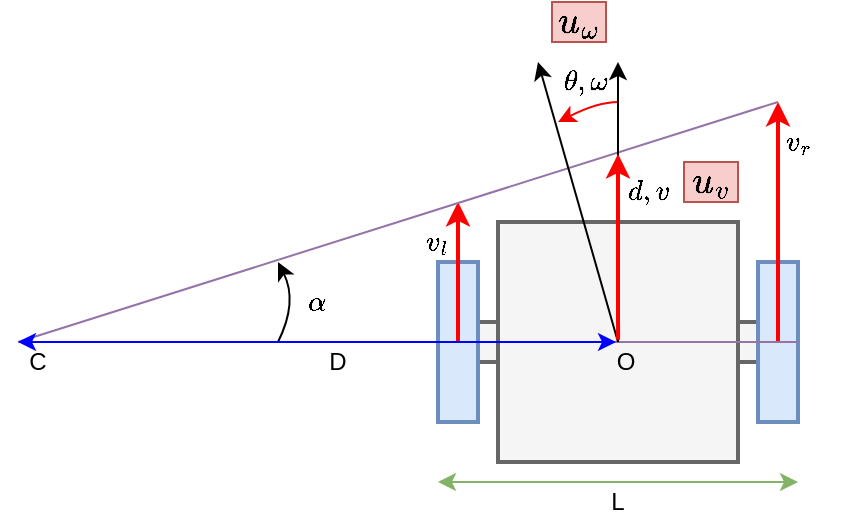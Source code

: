 <mxfile version="22.1.16" type="device" pages="2">
  <diagram name="differential_drive" id="JqlE6EBP70AQJ1qdhCUM">
    <mxGraphModel dx="596" dy="479" grid="1" gridSize="10" guides="1" tooltips="1" connect="1" arrows="1" fold="1" page="1" pageScale="1" pageWidth="827" pageHeight="1169" math="1" shadow="0">
      <root>
        <mxCell id="0" />
        <mxCell id="1" parent="0" />
        <mxCell id="TcFQbBy1e7jpL--OUa22-2" value="" style="rounded=0;whiteSpace=wrap;html=1;fillColor=#f5f5f5;fontColor=#333333;strokeColor=#666666;strokeWidth=2;" parent="1" vertex="1">
          <mxGeometry x="310" y="370" width="140" height="20" as="geometry" />
        </mxCell>
        <mxCell id="CJznkrwqcn-gBK9MZczd-1" value="" style="rounded=0;whiteSpace=wrap;html=1;fillColor=#f5f5f5;fontColor=#333333;strokeColor=#666666;strokeWidth=2;" parent="1" vertex="1">
          <mxGeometry x="320" y="320" width="120" height="120" as="geometry" />
        </mxCell>
        <mxCell id="CJznkrwqcn-gBK9MZczd-3" value="" style="rounded=0;whiteSpace=wrap;html=1;fillColor=#dae8fc;strokeColor=#6c8ebf;strokeWidth=2;" parent="1" vertex="1">
          <mxGeometry x="290" y="340" width="20" height="80" as="geometry" />
        </mxCell>
        <mxCell id="CJznkrwqcn-gBK9MZczd-4" value="" style="rounded=0;whiteSpace=wrap;html=1;fillColor=#dae8fc;strokeColor=#6c8ebf;strokeWidth=2;" parent="1" vertex="1">
          <mxGeometry x="450" y="340" width="20" height="80" as="geometry" />
        </mxCell>
        <mxCell id="CJznkrwqcn-gBK9MZczd-5" value="" style="endArrow=classic;html=1;rounded=0;strokeWidth=2;strokeColor=#FF0000;" parent="1" edge="1">
          <mxGeometry width="50" height="50" relative="1" as="geometry">
            <mxPoint x="460" y="380" as="sourcePoint" />
            <mxPoint x="460" y="260" as="targetPoint" />
          </mxGeometry>
        </mxCell>
        <mxCell id="CJznkrwqcn-gBK9MZczd-6" value="$$v_r$$" style="text;html=1;strokeColor=none;fillColor=none;align=center;verticalAlign=middle;whiteSpace=wrap;rounded=0;" parent="1" vertex="1">
          <mxGeometry x="460" y="270" width="20" height="20" as="geometry" />
        </mxCell>
        <mxCell id="CJznkrwqcn-gBK9MZczd-7" value="" style="endArrow=classic;html=1;rounded=0;strokeWidth=2;strokeColor=#FF0000;" parent="1" edge="1">
          <mxGeometry width="50" height="50" relative="1" as="geometry">
            <mxPoint x="300" y="380" as="sourcePoint" />
            <mxPoint x="300" y="310" as="targetPoint" />
          </mxGeometry>
        </mxCell>
        <mxCell id="CJznkrwqcn-gBK9MZczd-8" value="$$v_l$$" style="text;html=1;strokeColor=none;fillColor=none;align=center;verticalAlign=middle;whiteSpace=wrap;rounded=0;" parent="1" vertex="1">
          <mxGeometry x="280" y="320" width="20" height="20" as="geometry" />
        </mxCell>
        <mxCell id="CJznkrwqcn-gBK9MZczd-14" value="" style="endArrow=classic;html=1;rounded=0;curved=1;fillColor=#f8cecc;strokeColor=#F70000;" parent="1" edge="1">
          <mxGeometry width="50" height="50" relative="1" as="geometry">
            <mxPoint x="380" y="260" as="sourcePoint" />
            <mxPoint x="350" y="270" as="targetPoint" />
            <Array as="points">
              <mxPoint x="370" y="260" />
            </Array>
          </mxGeometry>
        </mxCell>
        <mxCell id="CJznkrwqcn-gBK9MZczd-15" value="$$\theta, \omega$$" style="text;html=1;strokeColor=none;fillColor=none;align=center;verticalAlign=middle;whiteSpace=wrap;rounded=0;" parent="1" vertex="1">
          <mxGeometry x="354" y="240" width="20" height="20" as="geometry" />
        </mxCell>
        <mxCell id="TcFQbBy1e7jpL--OUa22-3" value="" style="endArrow=none;html=1;rounded=0;fillColor=#e1d5e7;strokeColor=#9673a6;strokeWidth=1;" parent="1" edge="1">
          <mxGeometry width="50" height="50" relative="1" as="geometry">
            <mxPoint x="80" y="380" as="sourcePoint" />
            <mxPoint x="460" y="260" as="targetPoint" />
          </mxGeometry>
        </mxCell>
        <mxCell id="TcFQbBy1e7jpL--OUa22-4" value="" style="endArrow=none;html=1;rounded=0;fillColor=#e1d5e7;strokeColor=#9673a6;strokeWidth=1;entryX=1;entryY=0.5;entryDx=0;entryDy=0;" parent="1" target="CJznkrwqcn-gBK9MZczd-4" edge="1">
          <mxGeometry width="50" height="50" relative="1" as="geometry">
            <mxPoint x="80" y="380" as="sourcePoint" />
            <mxPoint x="190" y="400" as="targetPoint" />
          </mxGeometry>
        </mxCell>
        <mxCell id="TcFQbBy1e7jpL--OUa22-5" value="C" style="text;html=1;strokeColor=none;fillColor=none;align=center;verticalAlign=middle;whiteSpace=wrap;rounded=0;" parent="1" vertex="1">
          <mxGeometry x="80" y="380" width="20" height="20" as="geometry" />
        </mxCell>
        <mxCell id="TcFQbBy1e7jpL--OUa22-6" value="" style="endArrow=classic;startArrow=classic;html=1;rounded=0;fillColor=#d5e8d4;strokeColor=#82b366;strokeWidth=1;" parent="1" edge="1">
          <mxGeometry width="50" height="50" relative="1" as="geometry">
            <mxPoint x="290" y="450" as="sourcePoint" />
            <mxPoint x="470" y="450" as="targetPoint" />
          </mxGeometry>
        </mxCell>
        <mxCell id="TcFQbBy1e7jpL--OUa22-7" value="L" style="text;html=1;align=center;verticalAlign=middle;whiteSpace=wrap;rounded=0;" parent="1" vertex="1">
          <mxGeometry x="370" y="450" width="20" height="20" as="geometry" />
        </mxCell>
        <mxCell id="TcFQbBy1e7jpL--OUa22-8" value="$$d, v$$" style="text;html=1;strokeColor=none;fillColor=none;align=center;verticalAlign=middle;whiteSpace=wrap;rounded=0;" parent="1" vertex="1">
          <mxGeometry x="390" y="300" width="10" height="10" as="geometry" />
        </mxCell>
        <mxCell id="TcFQbBy1e7jpL--OUa22-9" value="" style="endArrow=classic;html=1;rounded=0;" parent="1" edge="1">
          <mxGeometry width="50" height="50" relative="1" as="geometry">
            <mxPoint x="380" y="380" as="sourcePoint" />
            <mxPoint x="340" y="240" as="targetPoint" />
          </mxGeometry>
        </mxCell>
        <mxCell id="TcFQbBy1e7jpL--OUa22-10" value="" style="endArrow=classic;html=1;rounded=0;" parent="1" edge="1">
          <mxGeometry width="50" height="50" relative="1" as="geometry">
            <mxPoint x="380" y="380" as="sourcePoint" />
            <mxPoint x="380" y="240" as="targetPoint" />
          </mxGeometry>
        </mxCell>
        <mxCell id="TcFQbBy1e7jpL--OUa22-11" value="O" style="text;html=1;align=center;verticalAlign=middle;whiteSpace=wrap;rounded=0;" parent="1" vertex="1">
          <mxGeometry x="374" y="380" width="20" height="20" as="geometry" />
        </mxCell>
        <mxCell id="TcFQbBy1e7jpL--OUa22-12" value="" style="endArrow=classic;html=1;rounded=0;curved=1;" parent="1" edge="1">
          <mxGeometry width="50" height="50" relative="1" as="geometry">
            <mxPoint x="210" y="380" as="sourcePoint" />
            <mxPoint x="210" y="340" as="targetPoint" />
            <Array as="points">
              <mxPoint x="220" y="360" />
            </Array>
          </mxGeometry>
        </mxCell>
        <mxCell id="TcFQbBy1e7jpL--OUa22-13" value="$$\alpha$$" style="text;html=1;strokeColor=none;fillColor=none;align=center;verticalAlign=middle;whiteSpace=wrap;rounded=0;" parent="1" vertex="1">
          <mxGeometry x="220" y="350" width="20" height="20" as="geometry" />
        </mxCell>
        <mxCell id="TcFQbBy1e7jpL--OUa22-15" value="" style="endArrow=classic;startArrow=classic;html=1;rounded=0;fillColor=#e1d5e7;strokeColor=#0000FF;strokeWidth=1;entryX=0.25;entryY=0;entryDx=0;entryDy=0;" parent="1" target="TcFQbBy1e7jpL--OUa22-11" edge="1">
          <mxGeometry width="50" height="50" relative="1" as="geometry">
            <mxPoint x="80" y="380" as="sourcePoint" />
            <mxPoint x="290" y="410" as="targetPoint" />
          </mxGeometry>
        </mxCell>
        <mxCell id="TcFQbBy1e7jpL--OUa22-16" value="D" style="text;html=1;strokeColor=none;fillColor=none;align=center;verticalAlign=middle;whiteSpace=wrap;rounded=0;" parent="1" vertex="1">
          <mxGeometry x="230" y="380" width="20" height="20" as="geometry" />
        </mxCell>
        <mxCell id="CJznkrwqcn-gBK9MZczd-10" value="" style="endArrow=classic;html=1;rounded=0;strokeWidth=2;exitX=0.301;exitY=-0.057;exitDx=0;exitDy=0;fillColor=#f8cecc;strokeColor=#FF0000;exitPerimeter=0;" parent="1" source="TcFQbBy1e7jpL--OUa22-11" edge="1">
          <mxGeometry width="50" height="50" relative="1" as="geometry">
            <mxPoint x="440" y="480" as="sourcePoint" />
            <mxPoint x="380" y="286" as="targetPoint" />
          </mxGeometry>
        </mxCell>
        <mxCell id="UyUkvgTrr_NHkZCtOSOd-1" value="$$u_v$$" style="text;html=1;strokeColor=#b85450;fillColor=#f8cecc;align=center;verticalAlign=middle;whiteSpace=wrap;rounded=0;fontStyle=1;fontSize=16;" parent="1" vertex="1">
          <mxGeometry x="413" y="290" width="27" height="20" as="geometry" />
        </mxCell>
        <mxCell id="UyUkvgTrr_NHkZCtOSOd-3" value="$$u_{\omega}$$" style="text;html=1;strokeColor=#b85450;fillColor=#f8cecc;align=center;verticalAlign=middle;whiteSpace=wrap;rounded=0;fontStyle=1;fontSize=16;" parent="1" vertex="1">
          <mxGeometry x="347" y="210" width="27" height="20" as="geometry" />
        </mxCell>
      </root>
    </mxGraphModel>
  </diagram>
  <diagram id="hlX1H3KvSNS0OMdBTFQ3" name="coordinates">
    <mxGraphModel dx="894" dy="718" grid="1" gridSize="10" guides="1" tooltips="1" connect="1" arrows="1" fold="1" page="1" pageScale="1" pageWidth="827" pageHeight="1169" math="1" shadow="0">
      <root>
        <mxCell id="0" />
        <mxCell id="1" parent="0" />
        <mxCell id="5hmMnp045f4ZIt1xdRep-1" value="" style="rounded=0;whiteSpace=wrap;html=1;fillColor=#f5f5f5;fontColor=#333333;strokeColor=#666666;strokeWidth=2;" parent="1" vertex="1">
          <mxGeometry x="275.62" y="330" width="140" height="20" as="geometry" />
        </mxCell>
        <mxCell id="5hmMnp045f4ZIt1xdRep-2" value="" style="rounded=0;whiteSpace=wrap;html=1;fillColor=#f5f5f5;fontColor=#333333;strokeColor=#666666;strokeWidth=2;" parent="1" vertex="1">
          <mxGeometry x="285.62" y="280" width="120" height="120" as="geometry" />
        </mxCell>
        <mxCell id="5hmMnp045f4ZIt1xdRep-3" value="" style="rounded=0;whiteSpace=wrap;html=1;fillColor=#dae8fc;strokeColor=#6c8ebf;strokeWidth=2;" parent="1" vertex="1">
          <mxGeometry x="255.62" y="300" width="20" height="80" as="geometry" />
        </mxCell>
        <mxCell id="5hmMnp045f4ZIt1xdRep-4" value="" style="rounded=0;whiteSpace=wrap;html=1;fillColor=#dae8fc;strokeColor=#6c8ebf;strokeWidth=2;" parent="1" vertex="1">
          <mxGeometry x="415.62" y="300" width="20" height="80" as="geometry" />
        </mxCell>
        <mxCell id="5hmMnp045f4ZIt1xdRep-9" value="" style="endArrow=classic;html=1;rounded=0;curved=1;fillColor=#f8cecc;strokeColor=#000000;" parent="1" edge="1">
          <mxGeometry width="50" height="50" relative="1" as="geometry">
            <mxPoint x="350" y="200" as="sourcePoint" />
            <mxPoint x="300" y="200" as="targetPoint" />
            <Array as="points">
              <mxPoint x="330" y="190" />
            </Array>
          </mxGeometry>
        </mxCell>
        <mxCell id="5hmMnp045f4ZIt1xdRep-10" value="$$\theta$$" style="text;html=1;strokeColor=none;fillColor=none;align=center;verticalAlign=middle;whiteSpace=wrap;rounded=0;fontSize=16;" parent="1" vertex="1">
          <mxGeometry x="310" y="170" width="20" height="20" as="geometry" />
        </mxCell>
        <mxCell id="5hmMnp045f4ZIt1xdRep-13" value="$$d$$" style="text;html=1;strokeColor=none;fillColor=none;align=center;verticalAlign=middle;whiteSpace=wrap;rounded=0;fontSize=16;" parent="1" vertex="1">
          <mxGeometry x="359.62" y="180" width="10" height="10" as="geometry" />
        </mxCell>
        <mxCell id="5hmMnp045f4ZIt1xdRep-14" value="" style="endArrow=classic;html=1;rounded=0;" parent="1" edge="1">
          <mxGeometry width="50" height="50" relative="1" as="geometry">
            <mxPoint x="345.62" y="340" as="sourcePoint" />
            <mxPoint x="300" y="180" as="targetPoint" />
          </mxGeometry>
        </mxCell>
        <mxCell id="5hmMnp045f4ZIt1xdRep-15" value="" style="endArrow=classic;html=1;rounded=0;" parent="1" edge="1">
          <mxGeometry width="50" height="50" relative="1" as="geometry">
            <mxPoint x="345.62" y="340" as="sourcePoint" />
            <mxPoint x="346" y="180" as="targetPoint" />
          </mxGeometry>
        </mxCell>
        <mxCell id="5hmMnp045f4ZIt1xdRep-16" value="$$O_s$$" style="text;html=1;align=center;verticalAlign=middle;whiteSpace=wrap;rounded=0;" parent="1" vertex="1">
          <mxGeometry x="339.62" y="340" width="20" height="20" as="geometry" />
        </mxCell>
        <mxCell id="5hmMnp045f4ZIt1xdRep-20" value="" style="endArrow=classic;html=1;rounded=0;" parent="1" edge="1">
          <mxGeometry width="50" height="50" relative="1" as="geometry">
            <mxPoint x="200" y="480" as="sourcePoint" />
            <mxPoint x="200" y="160" as="targetPoint" />
          </mxGeometry>
        </mxCell>
        <mxCell id="5hmMnp045f4ZIt1xdRep-21" value="$$y$$" style="text;html=1;strokeColor=none;fillColor=none;align=center;verticalAlign=middle;whiteSpace=wrap;rounded=0;fontSize=16;" parent="1" vertex="1">
          <mxGeometry x="220" y="160" width="20" height="20" as="geometry" />
        </mxCell>
        <mxCell id="5hmMnp045f4ZIt1xdRep-22" value="" style="endArrow=classic;html=1;rounded=0;" parent="1" edge="1">
          <mxGeometry width="50" height="50" relative="1" as="geometry">
            <mxPoint x="200" y="480" as="sourcePoint" />
            <mxPoint x="520" y="480" as="targetPoint" />
          </mxGeometry>
        </mxCell>
        <mxCell id="5hmMnp045f4ZIt1xdRep-23" value="$$O_k$$" style="text;html=1;align=center;verticalAlign=middle;whiteSpace=wrap;rounded=0;" parent="1" vertex="1">
          <mxGeometry x="190" y="480" width="20" height="20" as="geometry" />
        </mxCell>
        <mxCell id="5hmMnp045f4ZIt1xdRep-24" value="$$x$$" style="text;html=1;strokeColor=none;fillColor=none;align=center;verticalAlign=middle;whiteSpace=wrap;rounded=0;fontSize=16;" parent="1" vertex="1">
          <mxGeometry x="500" y="440" width="20" height="20" as="geometry" />
        </mxCell>
        <mxCell id="5hmMnp045f4ZIt1xdRep-25" value="" style="ellipse;whiteSpace=wrap;html=1;aspect=fixed;fillColor=none;" parent="1" vertex="1">
          <mxGeometry x="305.62" y="300" width="80" height="80" as="geometry" />
        </mxCell>
        <mxCell id="5hmMnp045f4ZIt1xdRep-30" value="" style="ellipse;whiteSpace=wrap;html=1;aspect=fixed;fillColor=none;" parent="1" vertex="1">
          <mxGeometry x="222.81" y="217.19" width="245.62" height="245.62" as="geometry" />
        </mxCell>
      </root>
    </mxGraphModel>
  </diagram>
</mxfile>
